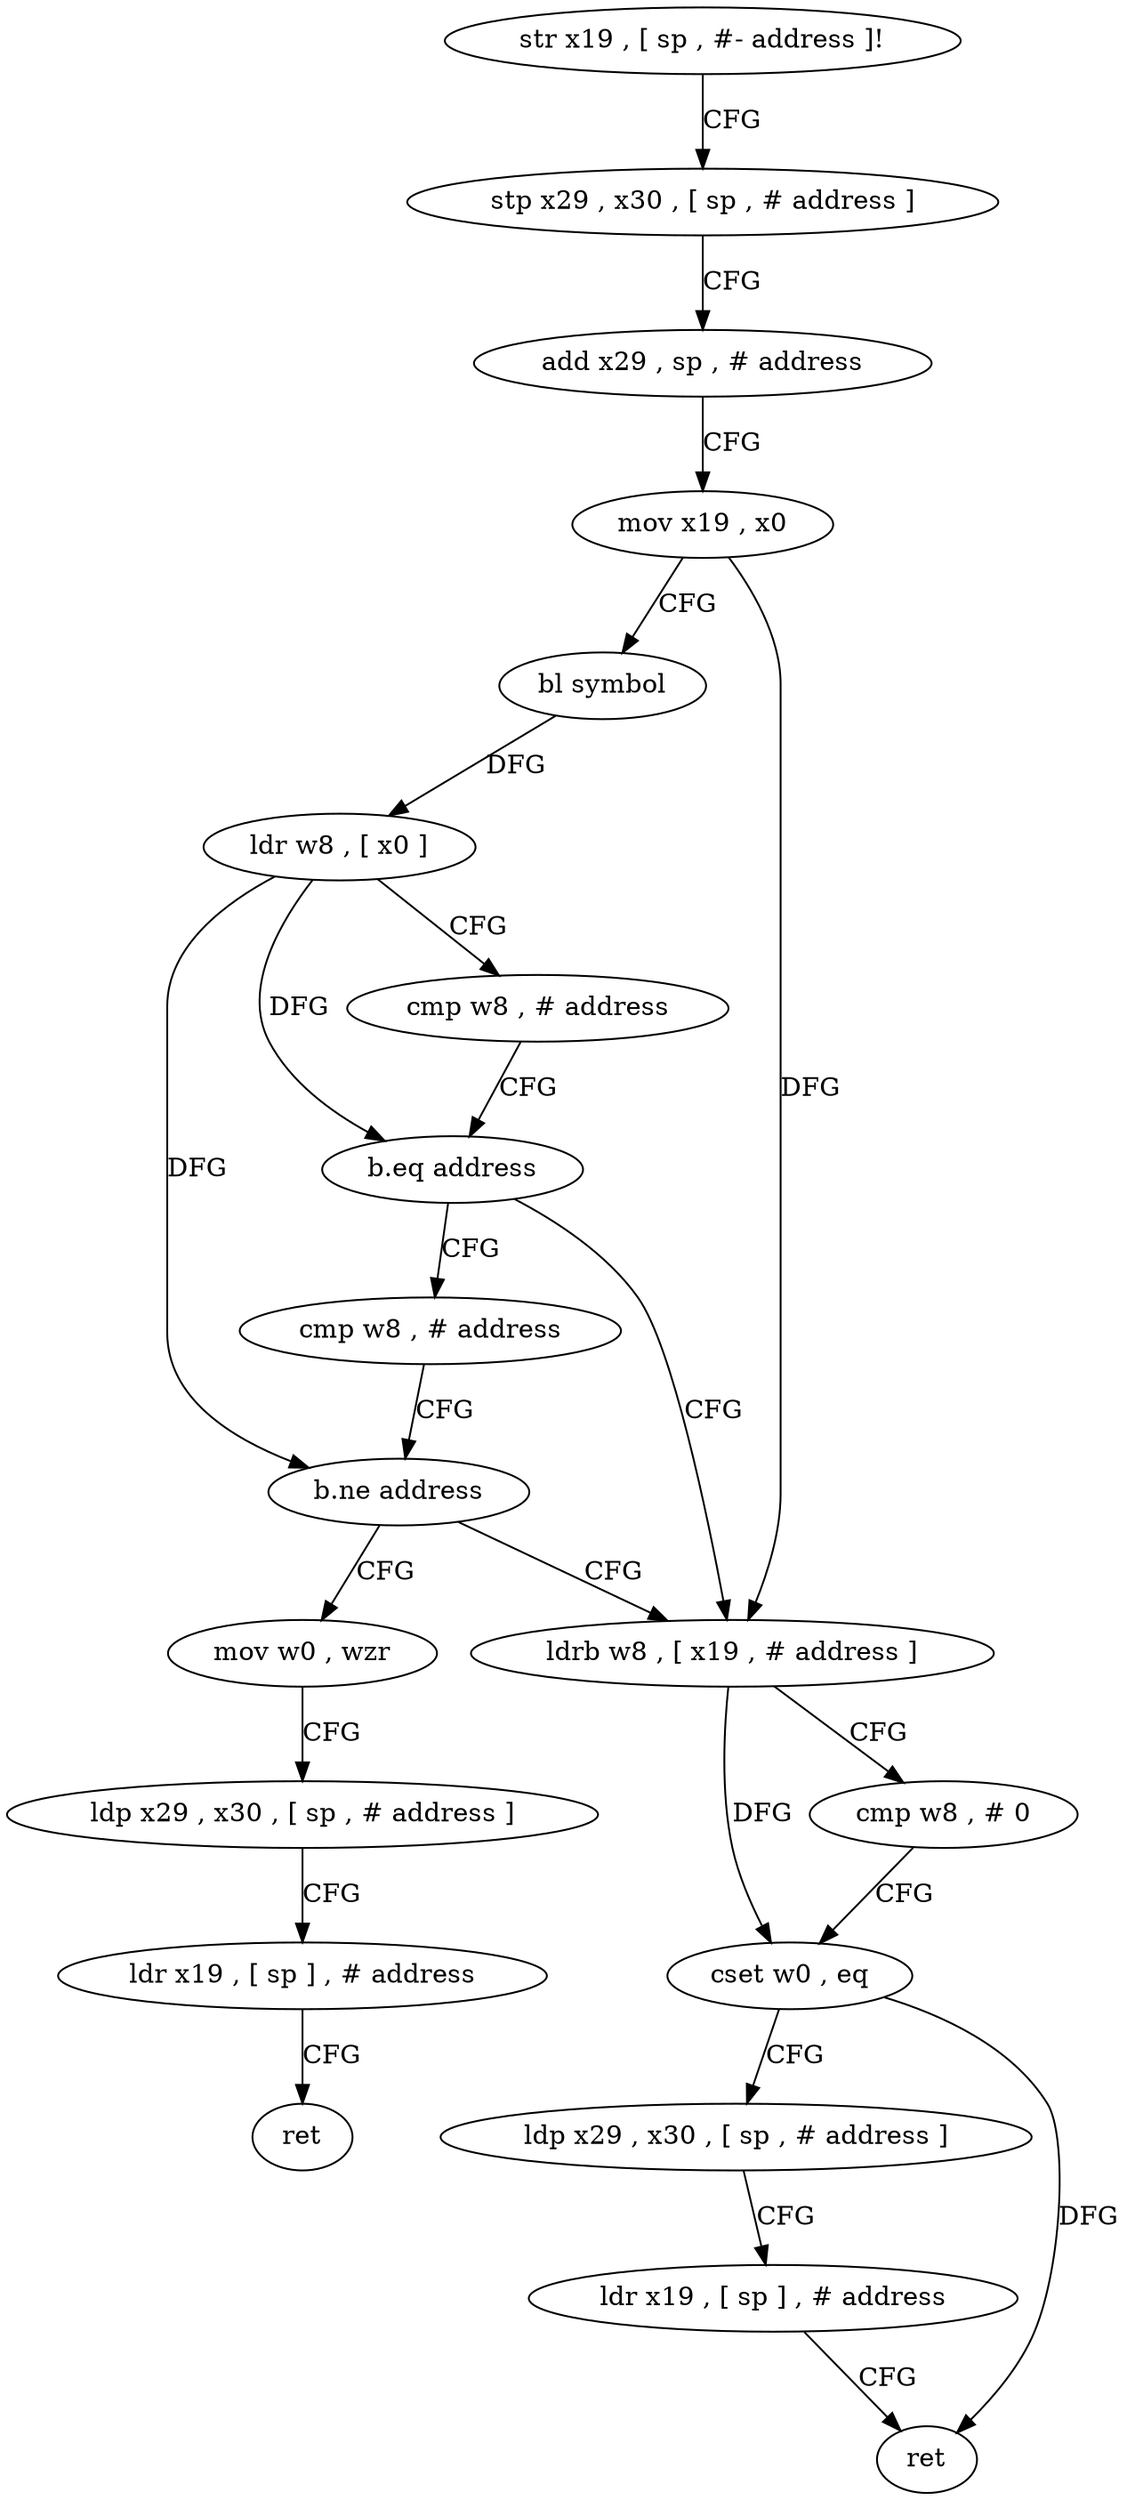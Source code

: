 digraph "func" {
"4225456" [label = "str x19 , [ sp , #- address ]!" ]
"4225460" [label = "stp x29 , x30 , [ sp , # address ]" ]
"4225464" [label = "add x29 , sp , # address" ]
"4225468" [label = "mov x19 , x0" ]
"4225472" [label = "bl symbol" ]
"4225476" [label = "ldr w8 , [ x0 ]" ]
"4225480" [label = "cmp w8 , # address" ]
"4225484" [label = "b.eq address" ]
"4225496" [label = "ldrb w8 , [ x19 , # address ]" ]
"4225488" [label = "cmp w8 , # address" ]
"4225500" [label = "cmp w8 , # 0" ]
"4225504" [label = "cset w0 , eq" ]
"4225508" [label = "ldp x29 , x30 , [ sp , # address ]" ]
"4225512" [label = "ldr x19 , [ sp ] , # address" ]
"4225516" [label = "ret" ]
"4225492" [label = "b.ne address" ]
"4225520" [label = "mov w0 , wzr" ]
"4225524" [label = "ldp x29 , x30 , [ sp , # address ]" ]
"4225528" [label = "ldr x19 , [ sp ] , # address" ]
"4225532" [label = "ret" ]
"4225456" -> "4225460" [ label = "CFG" ]
"4225460" -> "4225464" [ label = "CFG" ]
"4225464" -> "4225468" [ label = "CFG" ]
"4225468" -> "4225472" [ label = "CFG" ]
"4225468" -> "4225496" [ label = "DFG" ]
"4225472" -> "4225476" [ label = "DFG" ]
"4225476" -> "4225480" [ label = "CFG" ]
"4225476" -> "4225484" [ label = "DFG" ]
"4225476" -> "4225492" [ label = "DFG" ]
"4225480" -> "4225484" [ label = "CFG" ]
"4225484" -> "4225496" [ label = "CFG" ]
"4225484" -> "4225488" [ label = "CFG" ]
"4225496" -> "4225500" [ label = "CFG" ]
"4225496" -> "4225504" [ label = "DFG" ]
"4225488" -> "4225492" [ label = "CFG" ]
"4225500" -> "4225504" [ label = "CFG" ]
"4225504" -> "4225508" [ label = "CFG" ]
"4225504" -> "4225516" [ label = "DFG" ]
"4225508" -> "4225512" [ label = "CFG" ]
"4225512" -> "4225516" [ label = "CFG" ]
"4225492" -> "4225520" [ label = "CFG" ]
"4225492" -> "4225496" [ label = "CFG" ]
"4225520" -> "4225524" [ label = "CFG" ]
"4225524" -> "4225528" [ label = "CFG" ]
"4225528" -> "4225532" [ label = "CFG" ]
}
